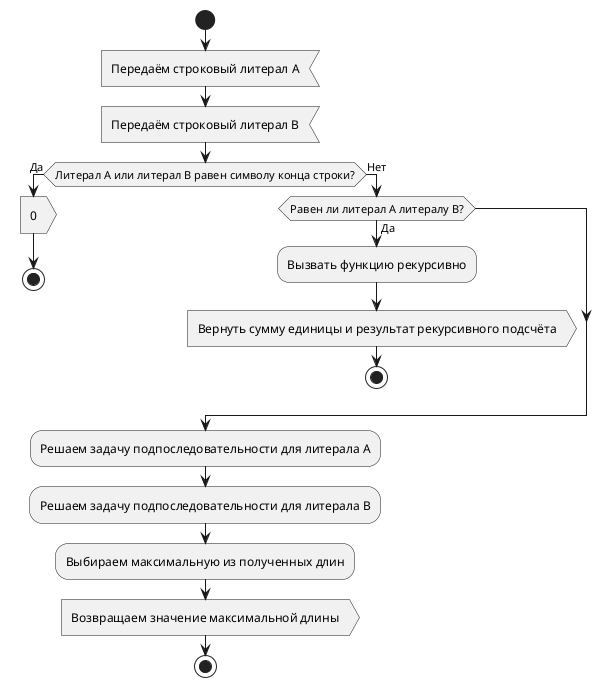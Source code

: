 ﻿@startuml
start
    :Передаём строковый литерал A<
    :Передаём строковый литерал B<

    if (Литерал A или литерал B равен символу конца строки?) then (Да)
        :0>
        stop
    else (Нет)
        if (Равен ли литерал A литералу B?) then (Да)
            :Вызвать функцию рекурсивно;
            :Вернуть сумму единицы и результат рекурсивного подсчёта>
            stop
        endif
    endif
        :Решаем задачу подпоследовательности для литерала A;
        :Решаем задачу подпоследовательности для литерала B;
        :Выбираем максимальную из полученных длин;
        :Возвращаем значение максимальной длины>
stop
@enduml
